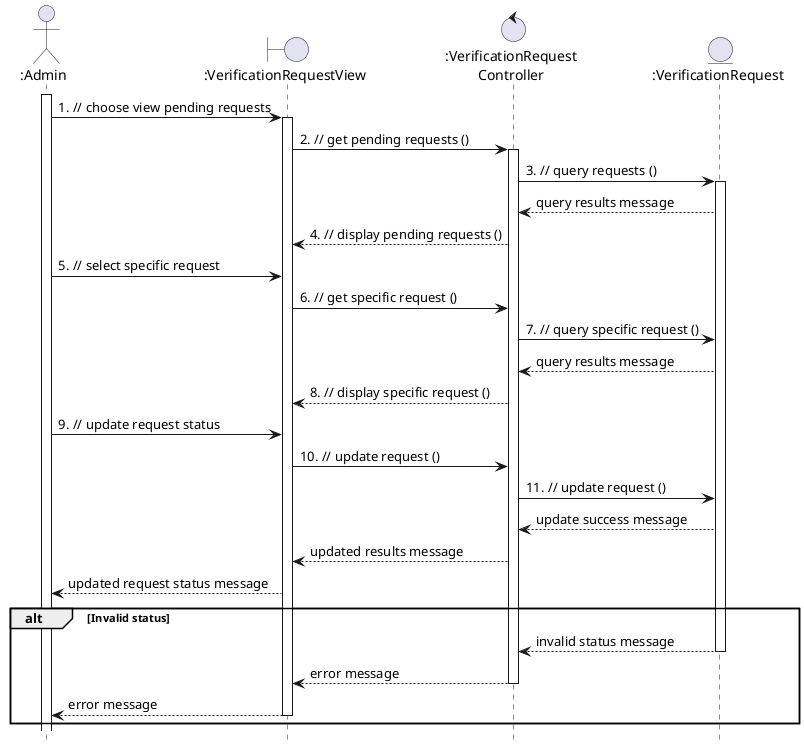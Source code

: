 @startuml
hide footbox


actor ":Admin" as Admin
boundary ":VerificationRequestView" as PendingRequestsView
control ":VerificationRequest\nController" as VerificationRequestController
entity ":VerificationRequest" as PendingRequests

Admin ++
  Admin -> PendingRequestsView: 1. // choose view pending requests
  PendingRequestsView ++
    PendingRequestsView -> VerificationRequestController: 2. // get pending requests ()
    VerificationRequestController ++
      VerificationRequestController -> PendingRequests: 3. // query requests ()
        PendingRequests ++
        PendingRequests --> VerificationRequestController: query results message
      VerificationRequestController --> PendingRequestsView: 4. // display pending requests ()


  Admin -> PendingRequestsView: 5. // select specific request
    PendingRequestsView -> VerificationRequestController: 6. // get specific request ()
      VerificationRequestController -> PendingRequests: 7. // query specific request ()
        PendingRequests --> VerificationRequestController: query results message
      VerificationRequestController --> PendingRequestsView: 8. // display specific request ()

  Admin -> PendingRequestsView: 9. // update request status
    PendingRequestsView -> VerificationRequestController: 10. // update request ()
      VerificationRequestController -> PendingRequests: 11. // update request ()
        PendingRequests --> VerificationRequestController: update success message
      VerificationRequestController --> PendingRequestsView: updated results message
    PendingRequestsView --> Admin: updated request status message

alt Invalid status
  PendingRequests --> VerificationRequestController: invalid status message
  PendingRequests --
    VerificationRequestController --> PendingRequestsView: error message
    VerificationRequestController --
    PendingRequestsView --> Admin: error message
    PendingRequestsView --
end

@enduml